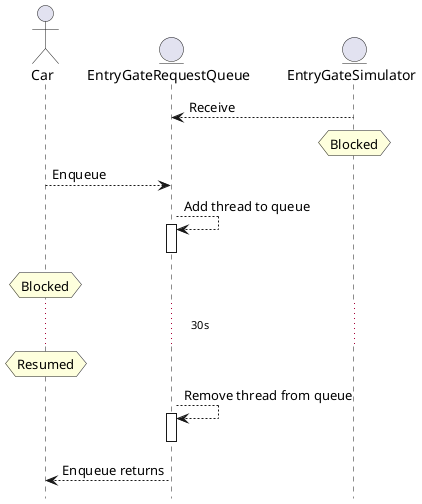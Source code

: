 @startuml

hide footbox

actor Car
entity EntryGateRequestQueue
entity EntryGateSimulator

EntryGateSimulator --> EntryGateRequestQueue : Receive
hnote over EntryGateSimulator : Blocked

Car --> EntryGateRequestQueue : Enqueue

EntryGateRequestQueue --> EntryGateRequestQueue : Add thread to queue
activate EntryGateRequestQueue
deactivate EntryGateRequestQueue

hnote over Car : Blocked

... 30s ...

hnote over Car : Resumed
EntryGateRequestQueue --> EntryGateRequestQueue : Remove thread from queue
activate EntryGateRequestQueue
deactivate EntryGateRequestQueue
EntryGateRequestQueue --> Car : Enqueue returns

@enduml
